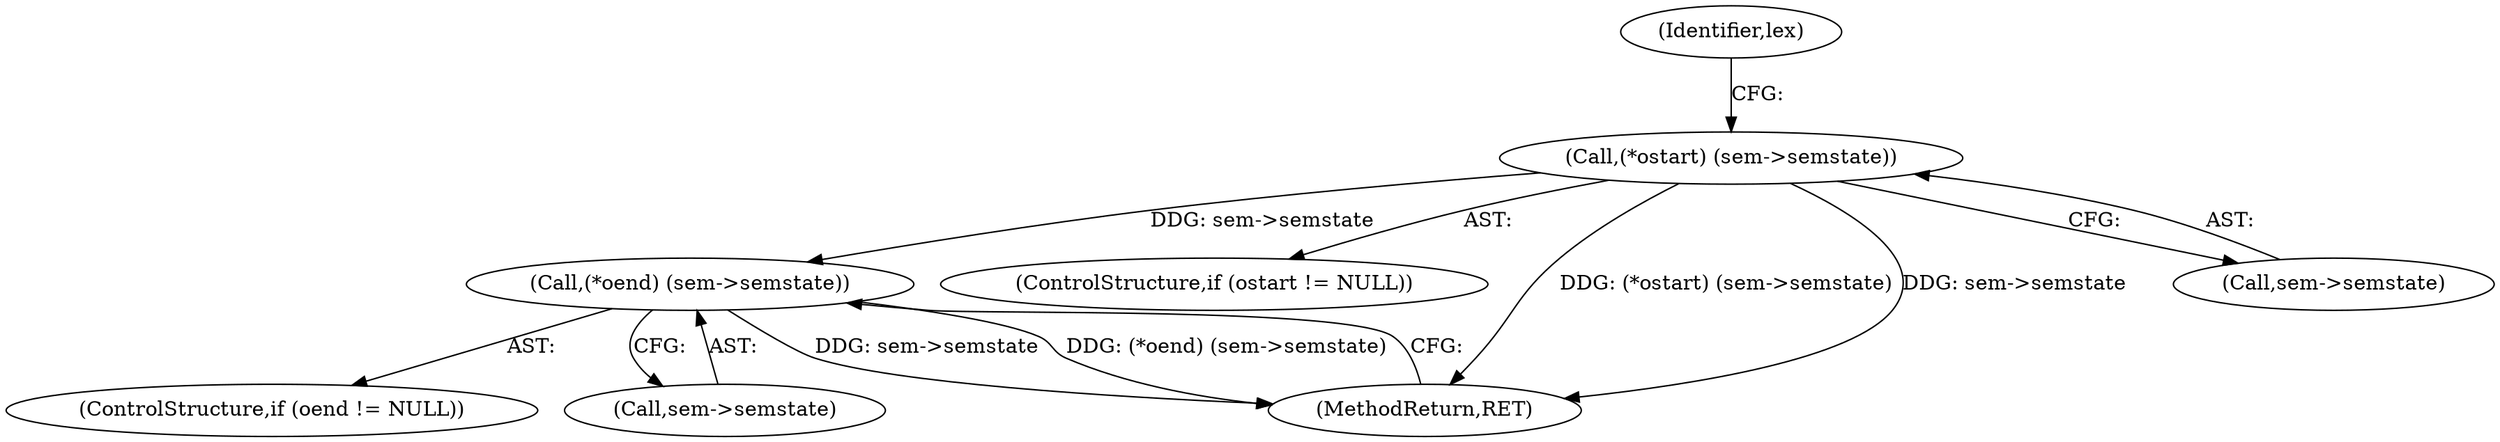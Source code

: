 digraph "0_postgresql_08fa47c4850cea32c3116665975bca219fbf2fe6_1@pointer" {
"1000175" [label="(Call,(*oend) (sem->semstate))"];
"1000125" [label="(Call,(*ostart) (sem->semstate))"];
"1000171" [label="(ControlStructure,if (oend != NULL))"];
"1000131" [label="(Identifier,lex)"];
"1000175" [label="(Call,(*oend) (sem->semstate))"];
"1000176" [label="(Call,sem->semstate)"];
"1000121" [label="(ControlStructure,if (ostart != NULL))"];
"1000125" [label="(Call,(*ostart) (sem->semstate))"];
"1000179" [label="(MethodReturn,RET)"];
"1000126" [label="(Call,sem->semstate)"];
"1000175" -> "1000171"  [label="AST: "];
"1000175" -> "1000176"  [label="CFG: "];
"1000176" -> "1000175"  [label="AST: "];
"1000179" -> "1000175"  [label="CFG: "];
"1000175" -> "1000179"  [label="DDG: sem->semstate"];
"1000175" -> "1000179"  [label="DDG: (*oend) (sem->semstate)"];
"1000125" -> "1000175"  [label="DDG: sem->semstate"];
"1000125" -> "1000121"  [label="AST: "];
"1000125" -> "1000126"  [label="CFG: "];
"1000126" -> "1000125"  [label="AST: "];
"1000131" -> "1000125"  [label="CFG: "];
"1000125" -> "1000179"  [label="DDG: (*ostart) (sem->semstate)"];
"1000125" -> "1000179"  [label="DDG: sem->semstate"];
}

